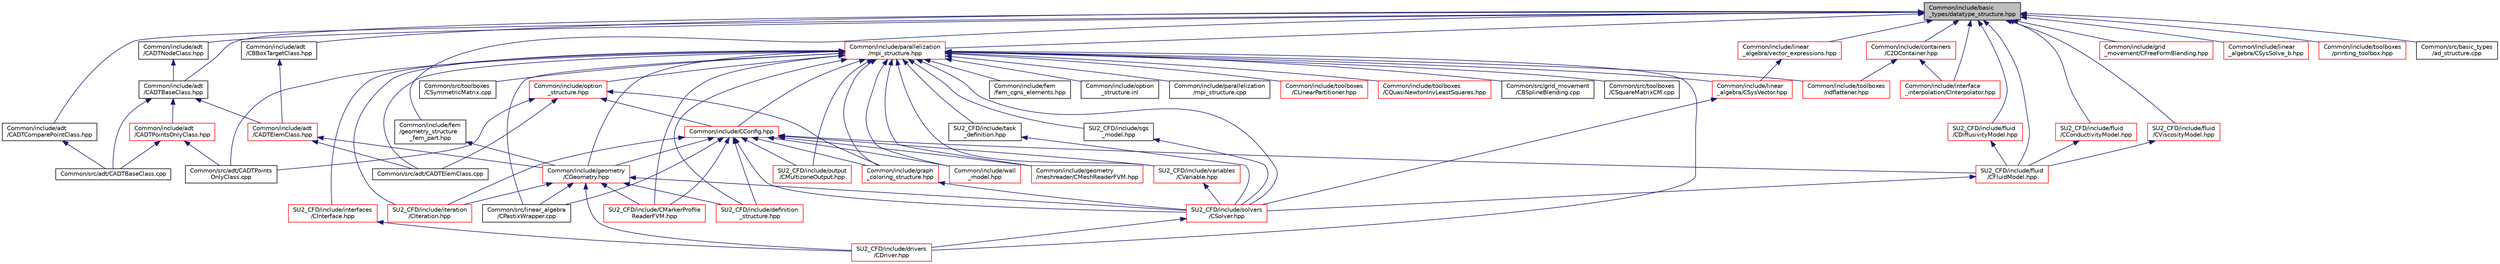 digraph "Common/include/basic_types/datatype_structure.hpp"
{
 // LATEX_PDF_SIZE
  edge [fontname="Helvetica",fontsize="10",labelfontname="Helvetica",labelfontsize="10"];
  node [fontname="Helvetica",fontsize="10",shape=record];
  Node1 [label="Common/include/basic\l_types/datatype_structure.hpp",height=0.2,width=0.4,color="black", fillcolor="grey75", style="filled", fontcolor="black",tooltip="Headers for generalized datatypes, defines an interface for AD types."];
  Node1 -> Node2 [dir="back",color="midnightblue",fontsize="10",style="solid",fontname="Helvetica"];
  Node2 [label="Common/include/adt\l/CADTBaseClass.hpp",height=0.2,width=0.4,color="black", fillcolor="white", style="filled",URL="$CADTBaseClass_8hpp.html",tooltip="Base class for storing an ADT in an arbitrary number of dimensions."];
  Node2 -> Node3 [dir="back",color="midnightblue",fontsize="10",style="solid",fontname="Helvetica"];
  Node3 [label="Common/include/adt\l/CADTElemClass.hpp",height=0.2,width=0.4,color="red", fillcolor="white", style="filled",URL="$CADTElemClass_8hpp.html",tooltip="Class for storing an ADT of (linear) elements in an arbitrary number of dimensions."];
  Node3 -> Node4 [dir="back",color="midnightblue",fontsize="10",style="solid",fontname="Helvetica"];
  Node4 [label="Common/include/geometry\l/CGeometry.hpp",height=0.2,width=0.4,color="red", fillcolor="white", style="filled",URL="$CGeometry_8hpp.html",tooltip="Headers of the main subroutines for creating the geometrical structure. The subroutines and functions..."];
  Node4 -> Node187 [dir="back",color="midnightblue",fontsize="10",style="solid",fontname="Helvetica"];
  Node187 [label="Common/src/linear_algebra\l/CPastixWrapper.cpp",height=0.2,width=0.4,color="black", fillcolor="white", style="filled",URL="$CPastixWrapper_8cpp.html",tooltip="An interface to the INRIA solver PaStiX (http://pastix.gforge.inria.fr/files/README-txt...."];
  Node4 -> Node189 [dir="back",color="midnightblue",fontsize="10",style="solid",fontname="Helvetica"];
  Node189 [label="SU2_CFD/include/CMarkerProfile\lReaderFVM.hpp",height=0.2,width=0.4,color="red", fillcolor="white", style="filled",URL="$CMarkerProfileReaderFVM_8hpp.html",tooltip="Header file for the class CMarkerProfileReaderFVM. The implementations are in the CMarkerProfileReade..."];
  Node4 -> Node9 [dir="back",color="midnightblue",fontsize="10",style="solid",fontname="Helvetica"];
  Node9 [label="SU2_CFD/include/definition\l_structure.hpp",height=0.2,width=0.4,color="red", fillcolor="white", style="filled",URL="$definition__structure_8hpp.html",tooltip="Headers of the main subroutines used by SU2_CFD. The subroutines and functions are in the definition_..."];
  Node4 -> Node16 [dir="back",color="midnightblue",fontsize="10",style="solid",fontname="Helvetica"];
  Node16 [label="SU2_CFD/include/solvers\l/CSolver.hpp",height=0.2,width=0.4,color="red", fillcolor="white", style="filled",URL="$CSolver_8hpp.html",tooltip="Headers of the CSolver class which is inherited by all of the other solvers."];
  Node16 -> Node18 [dir="back",color="midnightblue",fontsize="10",style="solid",fontname="Helvetica"];
  Node18 [label="SU2_CFD/include/drivers\l/CDriver.hpp",height=0.2,width=0.4,color="red", fillcolor="white", style="filled",URL="$CDriver_8hpp.html",tooltip=" "];
  Node4 -> Node18 [dir="back",color="midnightblue",fontsize="10",style="solid",fontname="Helvetica"];
  Node4 -> Node39 [dir="back",color="midnightblue",fontsize="10",style="solid",fontname="Helvetica"];
  Node39 [label="SU2_CFD/include/iteration\l/CIteration.hpp",height=0.2,width=0.4,color="red", fillcolor="white", style="filled",URL="$CIteration_8hpp.html",tooltip="Headers of the iteration classes used by SU2_CFD. Each CIteration class represents an available physi..."];
  Node3 -> Node199 [dir="back",color="midnightblue",fontsize="10",style="solid",fontname="Helvetica"];
  Node199 [label="Common/src/adt/CADTElemClass.cpp",height=0.2,width=0.4,color="black", fillcolor="white", style="filled",URL="$CADTElemClass_8cpp.html",tooltip="Class for storing an ADT of (linear) elements in an arbitrary number of dimensions."];
  Node2 -> Node200 [dir="back",color="midnightblue",fontsize="10",style="solid",fontname="Helvetica"];
  Node200 [label="Common/include/adt\l/CADTPointsOnlyClass.hpp",height=0.2,width=0.4,color="red", fillcolor="white", style="filled",URL="$CADTPointsOnlyClass_8hpp.html",tooltip="Class for storing an ADT of only points in an arbitrary number of dimensions."];
  Node200 -> Node201 [dir="back",color="midnightblue",fontsize="10",style="solid",fontname="Helvetica"];
  Node201 [label="Common/src/adt/CADTBaseClass.cpp",height=0.2,width=0.4,color="black", fillcolor="white", style="filled",URL="$CADTBaseClass_8cpp.html",tooltip="Base class for storing an ADT in an arbitrary number of dimensions."];
  Node200 -> Node202 [dir="back",color="midnightblue",fontsize="10",style="solid",fontname="Helvetica"];
  Node202 [label="Common/src/adt/CADTPoints\lOnlyClass.cpp",height=0.2,width=0.4,color="black", fillcolor="white", style="filled",URL="$CADTPointsOnlyClass_8cpp.html",tooltip="Class for storing an ADT of only points in an arbitrary number of dimensions."];
  Node2 -> Node201 [dir="back",color="midnightblue",fontsize="10",style="solid",fontname="Helvetica"];
  Node1 -> Node203 [dir="back",color="midnightblue",fontsize="10",style="solid",fontname="Helvetica"];
  Node203 [label="Common/include/adt\l/CADTNodeClass.hpp",height=0.2,width=0.4,color="black", fillcolor="white", style="filled",URL="$CADTNodeClass_8hpp.html",tooltip="Class for storing the information needed in a node of an ADT."];
  Node203 -> Node2 [dir="back",color="midnightblue",fontsize="10",style="solid",fontname="Helvetica"];
  Node1 -> Node204 [dir="back",color="midnightblue",fontsize="10",style="solid",fontname="Helvetica"];
  Node204 [label="Common/include/adt\l/CADTComparePointClass.hpp",height=0.2,width=0.4,color="black", fillcolor="white", style="filled",URL="$CADTComparePointClass_8hpp.html",tooltip="subroutines for comparing two points in an alternating digital tree (ADT)."];
  Node204 -> Node201 [dir="back",color="midnightblue",fontsize="10",style="solid",fontname="Helvetica"];
  Node1 -> Node205 [dir="back",color="midnightblue",fontsize="10",style="solid",fontname="Helvetica"];
  Node205 [label="Common/include/adt\l/CBBoxTargetClass.hpp",height=0.2,width=0.4,color="black", fillcolor="white", style="filled",URL="$CBBoxTargetClass_8hpp.html",tooltip="Class for storing the information of a possible bounding box candidate during a minimum distance sear..."];
  Node205 -> Node3 [dir="back",color="midnightblue",fontsize="10",style="solid",fontname="Helvetica"];
  Node1 -> Node206 [dir="back",color="midnightblue",fontsize="10",style="solid",fontname="Helvetica"];
  Node206 [label="Common/include/parallelization\l/mpi_structure.hpp",height=0.2,width=0.4,color="red", fillcolor="white", style="filled",URL="$mpi__structure_8hpp.html",tooltip="Headers of the mpi interface for generalized datatypes. The subroutines and functions are in the mpi_..."];
  Node206 -> Node207 [dir="back",color="midnightblue",fontsize="10",style="solid",fontname="Helvetica"];
  Node207 [label="Common/include/CConfig.hpp",height=0.2,width=0.4,color="red", fillcolor="white", style="filled",URL="$CConfig_8hpp.html",tooltip="All the information about the definition of the physical problem. The subroutines and functions are i..."];
  Node207 -> Node4 [dir="back",color="midnightblue",fontsize="10",style="solid",fontname="Helvetica"];
  Node207 -> Node220 [dir="back",color="midnightblue",fontsize="10",style="solid",fontname="Helvetica"];
  Node220 [label="Common/include/wall\l_model.hpp",height=0.2,width=0.4,color="red", fillcolor="white", style="filled",URL="$wall__model_8hpp.html",tooltip="Headers for the wall model functions for large eddy simulations."];
  Node207 -> Node222 [dir="back",color="midnightblue",fontsize="10",style="solid",fontname="Helvetica"];
  Node222 [label="Common/include/geometry\l/meshreader/CMeshReaderFVM.hpp",height=0.2,width=0.4,color="red", fillcolor="white", style="filled",URL="$CMeshReaderFVM_8hpp.html",tooltip="Header file for the class CMeshReaderFVM. The implementations are in the CMeshReaderFVM...."];
  Node207 -> Node232 [dir="back",color="midnightblue",fontsize="10",style="solid",fontname="Helvetica"];
  Node232 [label="Common/include/graph\l_coloring_structure.hpp",height=0.2,width=0.4,color="red", fillcolor="white", style="filled",URL="$graph__coloring__structure_8hpp.html",tooltip="Include files and headers of the functions to carry out a coloring of a given graph...."];
  Node232 -> Node16 [dir="back",color="midnightblue",fontsize="10",style="solid",fontname="Helvetica"];
  Node207 -> Node187 [dir="back",color="midnightblue",fontsize="10",style="solid",fontname="Helvetica"];
  Node207 -> Node271 [dir="back",color="midnightblue",fontsize="10",style="solid",fontname="Helvetica"];
  Node271 [label="SU2_CFD/include/fluid\l/CFluidModel.hpp",height=0.2,width=0.4,color="red", fillcolor="white", style="filled",URL="$CFluidModel_8hpp.html",tooltip="Defines the main fluid model class for thermophysical properties."];
  Node271 -> Node16 [dir="back",color="midnightblue",fontsize="10",style="solid",fontname="Helvetica"];
  Node207 -> Node189 [dir="back",color="midnightblue",fontsize="10",style="solid",fontname="Helvetica"];
  Node207 -> Node9 [dir="back",color="midnightblue",fontsize="10",style="solid",fontname="Helvetica"];
  Node207 -> Node16 [dir="back",color="midnightblue",fontsize="10",style="solid",fontname="Helvetica"];
  Node207 -> Node376 [dir="back",color="midnightblue",fontsize="10",style="solid",fontname="Helvetica"];
  Node376 [label="SU2_CFD/include/variables\l/CVariable.hpp",height=0.2,width=0.4,color="red", fillcolor="white", style="filled",URL="$CVariable_8hpp.html",tooltip="Declaration and inlines of the parent class for defining problem variables, function definitions in f..."];
  Node376 -> Node16 [dir="back",color="midnightblue",fontsize="10",style="solid",fontname="Helvetica"];
  Node207 -> Node39 [dir="back",color="midnightblue",fontsize="10",style="solid",fontname="Helvetica"];
  Node207 -> Node432 [dir="back",color="midnightblue",fontsize="10",style="solid",fontname="Helvetica"];
  Node432 [label="SU2_CFD/include/output\l/CMultizoneOutput.hpp",height=0.2,width=0.4,color="red", fillcolor="white", style="filled",URL="$CMultizoneOutput_8hpp.html",tooltip="Headers of the main subroutines for screen and history output in multizone problems."];
  Node206 -> Node438 [dir="back",color="midnightblue",fontsize="10",style="solid",fontname="Helvetica"];
  Node438 [label="Common/include/option\l_structure.hpp",height=0.2,width=0.4,color="red", fillcolor="white", style="filled",URL="$option__structure_8hpp.html",tooltip="Defines classes for referencing options for easy input in CConfig."];
  Node438 -> Node207 [dir="back",color="midnightblue",fontsize="10",style="solid",fontname="Helvetica"];
  Node438 -> Node232 [dir="back",color="midnightblue",fontsize="10",style="solid",fontname="Helvetica"];
  Node438 -> Node199 [dir="back",color="midnightblue",fontsize="10",style="solid",fontname="Helvetica"];
  Node438 -> Node202 [dir="back",color="midnightblue",fontsize="10",style="solid",fontname="Helvetica"];
  Node206 -> Node441 [dir="back",color="midnightblue",fontsize="10",style="solid",fontname="Helvetica"];
  Node441 [label="Common/include/fem\l/fem_cgns_elements.hpp",height=0.2,width=0.4,color="black", fillcolor="white", style="filled",URL="$fem__cgns__elements_8hpp.html",tooltip="Headers of the classes and functions for reading CGNS files with high order elements...."];
  Node206 -> Node4 [dir="back",color="midnightblue",fontsize="10",style="solid",fontname="Helvetica"];
  Node206 -> Node514 [dir="back",color="midnightblue",fontsize="10",style="solid",fontname="Helvetica"];
  Node514 [label="Common/include/toolboxes\l/ndflattener.hpp",height=0.2,width=0.4,color="red", fillcolor="white", style="filled",URL="$ndflattener_8hpp.html",tooltip="Flatten pointer-to-pointer-... arrays for MPI communication."];
  Node206 -> Node220 [dir="back",color="midnightblue",fontsize="10",style="solid",fontname="Helvetica"];
  Node206 -> Node222 [dir="back",color="midnightblue",fontsize="10",style="solid",fontname="Helvetica"];
  Node206 -> Node232 [dir="back",color="midnightblue",fontsize="10",style="solid",fontname="Helvetica"];
  Node206 -> Node516 [dir="back",color="midnightblue",fontsize="10",style="solid",fontname="Helvetica"];
  Node516 [label="Common/include/linear\l_algebra/CSysVector.hpp",height=0.2,width=0.4,color="red", fillcolor="white", style="filled",URL="$CSysVector_8hpp.html",tooltip="Declararion and inlines of the vector class used in the solution of large, distributed,..."];
  Node516 -> Node16 [dir="back",color="midnightblue",fontsize="10",style="solid",fontname="Helvetica"];
  Node206 -> Node518 [dir="back",color="midnightblue",fontsize="10",style="solid",fontname="Helvetica"];
  Node518 [label="Common/include/option\l_structure.inl",height=0.2,width=0.4,color="black", fillcolor="white", style="filled",URL="$option__structure_8inl.html",tooltip="Template derived classes from COption, defined here as we only include them where needed to reduce co..."];
  Node206 -> Node519 [dir="back",color="midnightblue",fontsize="10",style="solid",fontname="Helvetica"];
  Node519 [label="Common/include/parallelization\l/mpi_structure.cpp",height=0.2,width=0.4,color="black", fillcolor="white", style="filled",URL="$mpi__structure_8cpp.html",tooltip="Main subroutines for the mpi structures."];
  Node206 -> Node520 [dir="back",color="midnightblue",fontsize="10",style="solid",fontname="Helvetica"];
  Node520 [label="Common/include/toolboxes\l/CLinearPartitioner.hpp",height=0.2,width=0.4,color="red", fillcolor="white", style="filled",URL="$CLinearPartitioner_8hpp.html",tooltip="Header file for the class CLinearPartitioner. The implementations are in the CLinearPartitioner...."];
  Node206 -> Node522 [dir="back",color="midnightblue",fontsize="10",style="solid",fontname="Helvetica"];
  Node522 [label="Common/include/toolboxes\l/CQuasiNewtonInvLeastSquares.hpp",height=0.2,width=0.4,color="red", fillcolor="white", style="filled",URL="$CQuasiNewtonInvLeastSquares_8hpp.html",tooltip="Implements a method to accelerate and stabilize the convergence of fixed point iterations,..."];
  Node206 -> Node199 [dir="back",color="midnightblue",fontsize="10",style="solid",fontname="Helvetica"];
  Node206 -> Node202 [dir="back",color="midnightblue",fontsize="10",style="solid",fontname="Helvetica"];
  Node206 -> Node523 [dir="back",color="midnightblue",fontsize="10",style="solid",fontname="Helvetica"];
  Node523 [label="Common/src/grid_movement\l/CBSplineBlending.cpp",height=0.2,width=0.4,color="black", fillcolor="white", style="filled",URL="$CBSplineBlending_8cpp.html",tooltip="Subroutines for B-Spline blening for FFDs."];
  Node206 -> Node187 [dir="back",color="midnightblue",fontsize="10",style="solid",fontname="Helvetica"];
  Node206 -> Node524 [dir="back",color="midnightblue",fontsize="10",style="solid",fontname="Helvetica"];
  Node524 [label="Common/src/toolboxes\l/CSquareMatrixCM.cpp",height=0.2,width=0.4,color="black", fillcolor="white", style="filled",URL="$CSquareMatrixCM_8cpp.html",tooltip="Implementation of dense matrix helper class in Column Major order (see hpp)."];
  Node206 -> Node525 [dir="back",color="midnightblue",fontsize="10",style="solid",fontname="Helvetica"];
  Node525 [label="Common/src/toolboxes\l/CSymmetricMatrix.cpp",height=0.2,width=0.4,color="black", fillcolor="white", style="filled",URL="$CSymmetricMatrix_8cpp.html",tooltip="Implementation of dense symmetric matrix helper class (see hpp)."];
  Node206 -> Node189 [dir="back",color="midnightblue",fontsize="10",style="solid",fontname="Helvetica"];
  Node206 -> Node9 [dir="back",color="midnightblue",fontsize="10",style="solid",fontname="Helvetica"];
  Node206 -> Node18 [dir="back",color="midnightblue",fontsize="10",style="solid",fontname="Helvetica"];
  Node206 -> Node16 [dir="back",color="midnightblue",fontsize="10",style="solid",fontname="Helvetica"];
  Node206 -> Node526 [dir="back",color="midnightblue",fontsize="10",style="solid",fontname="Helvetica"];
  Node526 [label="SU2_CFD/include/task\l_definition.hpp",height=0.2,width=0.4,color="black", fillcolor="white", style="filled",URL="$task__definition_8hpp.html",tooltip="Header of the task definition class for the SU2 solvers."];
  Node526 -> Node16 [dir="back",color="midnightblue",fontsize="10",style="solid",fontname="Helvetica"];
  Node206 -> Node527 [dir="back",color="midnightblue",fontsize="10",style="solid",fontname="Helvetica"];
  Node527 [label="SU2_CFD/include/sgs\l_model.hpp",height=0.2,width=0.4,color="black", fillcolor="white", style="filled",URL="$sgs__model_8hpp.html",tooltip="Headers of the LES subgrid scale models of the SU2 solvers."];
  Node527 -> Node16 [dir="back",color="midnightblue",fontsize="10",style="solid",fontname="Helvetica"];
  Node206 -> Node376 [dir="back",color="midnightblue",fontsize="10",style="solid",fontname="Helvetica"];
  Node206 -> Node528 [dir="back",color="midnightblue",fontsize="10",style="solid",fontname="Helvetica"];
  Node528 [label="SU2_CFD/include/interfaces\l/CInterface.hpp",height=0.2,width=0.4,color="red", fillcolor="white", style="filled",URL="$CInterface_8hpp.html",tooltip="Declarations and inlines of the transfer structure. The subroutines and functions are in the physics ..."];
  Node528 -> Node18 [dir="back",color="midnightblue",fontsize="10",style="solid",fontname="Helvetica"];
  Node206 -> Node39 [dir="back",color="midnightblue",fontsize="10",style="solid",fontname="Helvetica"];
  Node206 -> Node432 [dir="back",color="midnightblue",fontsize="10",style="solid",fontname="Helvetica"];
  Node1 -> Node536 [dir="back",color="midnightblue",fontsize="10",style="solid",fontname="Helvetica"];
  Node536 [label="Common/include/containers\l/C2DContainer.hpp",height=0.2,width=0.4,color="red", fillcolor="white", style="filled",URL="$C2DContainer_8hpp.html",tooltip="A templated vector/matrix object."];
  Node536 -> Node514 [dir="back",color="midnightblue",fontsize="10",style="solid",fontname="Helvetica"];
  Node536 -> Node538 [dir="back",color="midnightblue",fontsize="10",style="solid",fontname="Helvetica"];
  Node538 [label="Common/include/interface\l_interpolation/CInterpolator.hpp",height=0.2,width=0.4,color="red", fillcolor="white", style="filled",URL="$CInterpolator_8hpp.html",tooltip="Base class for multiphysics interpolation."];
  Node1 -> Node566 [dir="back",color="midnightblue",fontsize="10",style="solid",fontname="Helvetica"];
  Node566 [label="Common/include/linear\l_algebra/vector_expressions.hpp",height=0.2,width=0.4,color="red", fillcolor="white", style="filled",URL="$vector__expressions_8hpp.html",tooltip="Expression templates for vector types with coefficient-wise operations."];
  Node566 -> Node516 [dir="back",color="midnightblue",fontsize="10",style="solid",fontname="Helvetica"];
  Node1 -> Node569 [dir="back",color="midnightblue",fontsize="10",style="solid",fontname="Helvetica"];
  Node569 [label="Common/include/fem\l/geometry_structure\l_fem_part.hpp",height=0.2,width=0.4,color="black", fillcolor="white", style="filled",URL="$geometry__structure__fem__part_8hpp.html",tooltip="Helper classes for the Fluid FEM solver."];
  Node569 -> Node4 [dir="back",color="midnightblue",fontsize="10",style="solid",fontname="Helvetica"];
  Node1 -> Node570 [dir="back",color="midnightblue",fontsize="10",style="solid",fontname="Helvetica"];
  Node570 [label="Common/include/grid\l_movement/CFreeFormBlending.hpp",height=0.2,width=0.4,color="red", fillcolor="white", style="filled",URL="$CFreeFormBlending_8hpp.html",tooltip="Headers of the CFreeFormBlending class. It is the parent class for the FFD blending function."];
  Node1 -> Node538 [dir="back",color="midnightblue",fontsize="10",style="solid",fontname="Helvetica"];
  Node1 -> Node574 [dir="back",color="midnightblue",fontsize="10",style="solid",fontname="Helvetica"];
  Node574 [label="Common/include/linear\l_algebra/CSysSolve_b.hpp",height=0.2,width=0.4,color="red", fillcolor="white", style="filled",URL="$CSysSolve__b_8hpp.html",tooltip="Routines for the linear solver used in the reverse sweep of AD."];
  Node1 -> Node575 [dir="back",color="midnightblue",fontsize="10",style="solid",fontname="Helvetica"];
  Node575 [label="Common/include/toolboxes\l/printing_toolbox.hpp",height=0.2,width=0.4,color="red", fillcolor="white", style="filled",URL="$printing__toolbox_8hpp.html",tooltip="Header file for the printing toolbox."];
  Node1 -> Node577 [dir="back",color="midnightblue",fontsize="10",style="solid",fontname="Helvetica"];
  Node577 [label="Common/src/basic_types\l/ad_structure.cpp",height=0.2,width=0.4,color="black", fillcolor="white", style="filled",URL="$ad__structure_8cpp.html",tooltip="Main subroutines for the algorithmic differentiation (AD) structure."];
  Node1 -> Node271 [dir="back",color="midnightblue",fontsize="10",style="solid",fontname="Helvetica"];
  Node1 -> Node578 [dir="back",color="midnightblue",fontsize="10",style="solid",fontname="Helvetica"];
  Node578 [label="SU2_CFD/include/fluid\l/CConductivityModel.hpp",height=0.2,width=0.4,color="red", fillcolor="white", style="filled",URL="$CConductivityModel_8hpp.html",tooltip="Defines an interface class for thermal conductivity models."];
  Node578 -> Node271 [dir="back",color="midnightblue",fontsize="10",style="solid",fontname="Helvetica"];
  Node1 -> Node585 [dir="back",color="midnightblue",fontsize="10",style="solid",fontname="Helvetica"];
  Node585 [label="SU2_CFD/include/fluid\l/CViscosityModel.hpp",height=0.2,width=0.4,color="red", fillcolor="white", style="filled",URL="$CViscosityModel_8hpp.html",tooltip="Interface class for defining laminar viscosity models."];
  Node585 -> Node271 [dir="back",color="midnightblue",fontsize="10",style="solid",fontname="Helvetica"];
  Node1 -> Node589 [dir="back",color="midnightblue",fontsize="10",style="solid",fontname="Helvetica"];
  Node589 [label="SU2_CFD/include/fluid\l/CDiffusivityModel.hpp",height=0.2,width=0.4,color="red", fillcolor="white", style="filled",URL="$CDiffusivityModel_8hpp.html",tooltip="Interface class for defining mass diffusivity models."];
  Node589 -> Node271 [dir="back",color="midnightblue",fontsize="10",style="solid",fontname="Helvetica"];
}
